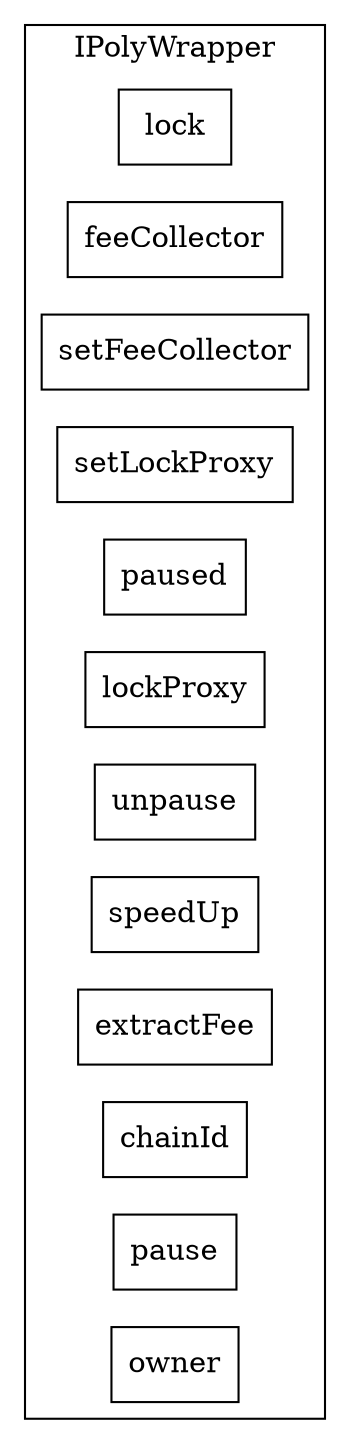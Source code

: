 strict digraph {
rankdir="LR"
node [shape=box]
subgraph cluster_98_IPolyWrapper {
label = "IPolyWrapper"
"98_lock" [label="lock"]
"98_feeCollector" [label="feeCollector"]
"98_setFeeCollector" [label="setFeeCollector"]
"98_setLockProxy" [label="setLockProxy"]
"98_paused" [label="paused"]
"98_lockProxy" [label="lockProxy"]
"98_unpause" [label="unpause"]
"98_speedUp" [label="speedUp"]
"98_extractFee" [label="extractFee"]
"98_chainId" [label="chainId"]
"98_pause" [label="pause"]
"98_owner" [label="owner"]
}subgraph cluster_solidity {
label = "[Solidity]"
}
}
